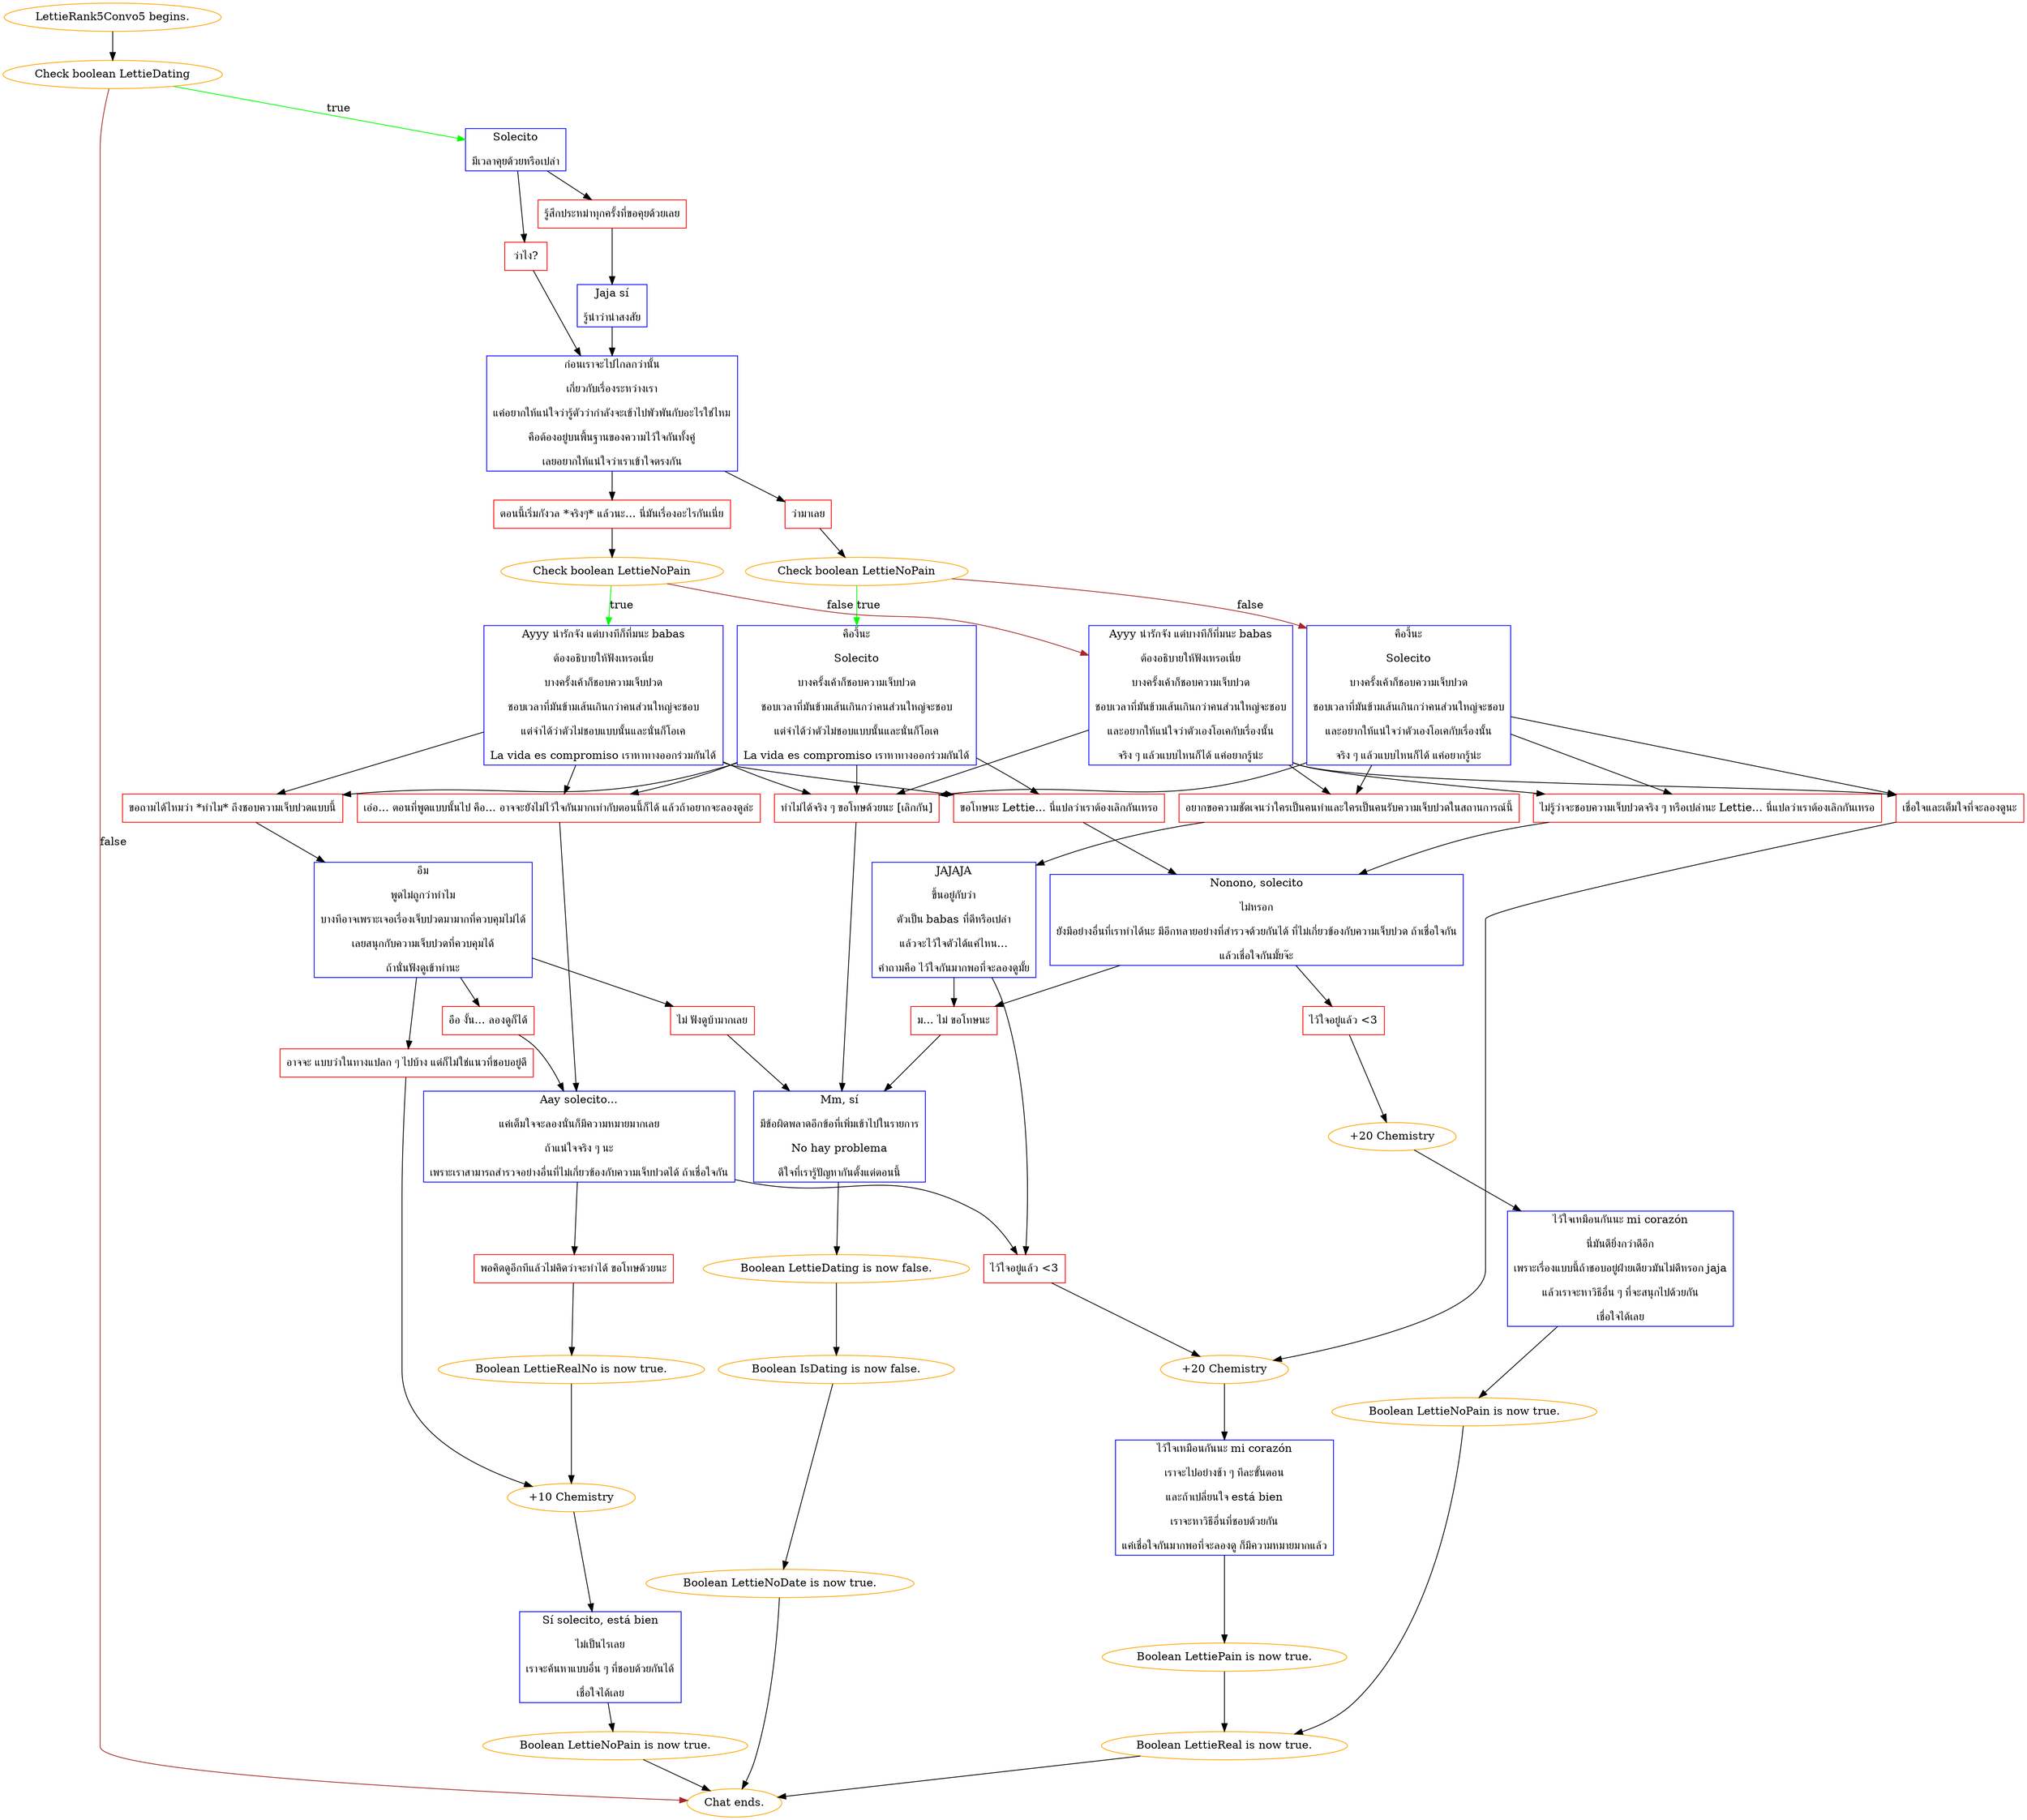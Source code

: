digraph {
	"LettieRank5Convo5 begins." [color=orange];
		"LettieRank5Convo5 begins." -> j2659188471;
	j2659188471 [label="Check boolean LettieDating",color=orange];
		j2659188471 -> j3803341523 [label=true,color=green];
		j2659188471 -> "Chat ends." [label=false,color=brown];
	j3803341523 [label="Solecito
มีเวลาคุยด้วยหรือเปล่า",shape=box,color=blue];
		j3803341523 -> j1455902706;
		j3803341523 -> j1046476555;
	"Chat ends." [color=orange];
	j1455902706 [label="ว่าไง?",shape=box,color=red];
		j1455902706 -> j1693757481;
	j1046476555 [label="รู้สึกประหม่าทุกครั้งที่ขอคุยด้วยเลย",shape=box,color=red];
		j1046476555 -> j3096910563;
	j1693757481 [label="ก่อนเราจะไปไกลกว่านั้น
เกี่ยวกับเรื่องระหว่างเรา
แค่อยากให้แน่ใจว่ารู้ตัวว่ากำลังจะเข้าไปพัวพันกับอะไรใช่ไหม
คือต้องอยู่บนพื้นฐานของความไว้ใจกันทั้งคู่
เลยอยากให้แน่ใจว่าเราเข้าใจตรงกัน",shape=box,color=blue];
		j1693757481 -> j1979575952;
		j1693757481 -> j2093096226;
	j3096910563 [label="Jaja sí
รู้น่าว่าน่าสงสัย",shape=box,color=blue];
		j3096910563 -> j1693757481;
	j1979575952 [label="ว่ามาเลย",shape=box,color=red];
		j1979575952 -> j3478675834;
	j2093096226 [label="ตอนนี้เริ่มกังวล *จริงๆ* แล้วนะ... นี่มันเรื่องอะไรกันเนี่ย",shape=box,color=red];
		j2093096226 -> j1381516603;
	j3478675834 [label="Check boolean LettieNoPain",color=orange];
		j3478675834 -> j2105220964 [label=true,color=green];
		j3478675834 -> j4219648526 [label=false,color=brown];
	j1381516603 [label="Check boolean LettieNoPain",color=orange];
		j1381516603 -> j3898492382 [label=true,color=green];
		j1381516603 -> j718728558 [label=false,color=brown];
	j2105220964 [label="คืองี้นะ
Solecito
บางครั้งเค้าก็ชอบความเจ็บปวด
ชอบเวลาที่มันข้ามเส้นเกินกว่าคนส่วนใหญ่จะชอบ
แต่จำได้ว่าตัวไม่ชอบแบบนั้นและนั่นก็โอเค
La vida es compromiso เราหาทางออกร่วมกันได้",shape=box,color=blue];
		j2105220964 -> j2518615495;
		j2105220964 -> j311150617;
		j2105220964 -> j2281408524;
		j2105220964 -> j814702481;
	j4219648526 [label="คืองี้นะ
Solecito
บางครั้งเค้าก็ชอบความเจ็บปวด
ชอบเวลาที่มันข้ามเส้นเกินกว่าคนส่วนใหญ่จะชอบ
และอยากให้แน่ใจว่าตัวเองโอเคกับเรื่องนั้น
จริง ๆ แล้วแบบไหนก็ได้ แค่อยากรู้น่ะ",shape=box,color=blue];
		j4219648526 -> j814702481;
		j4219648526 -> j2262579312;
		j4219648526 -> j3659523914;
		j4219648526 -> j1313417059;
	j3898492382 [label="Ayyy น่ารักจัง แต่บางทีก็ทึ่มนะ babas
ต้องอธิบายให้ฟังเหรอเนี่ย
บางครั้งเค้าก็ชอบความเจ็บปวด
ชอบเวลาที่มันข้ามเส้นเกินกว่าคนส่วนใหญ่จะชอบ
แต่จำได้ว่าตัวไม่ชอบแบบนั้นและนั่นก็โอเค
La vida es compromiso เราหาทางออกร่วมกันได้",shape=box,color=blue];
		j3898492382 -> j2518615495;
		j3898492382 -> j311150617;
		j3898492382 -> j2281408524;
		j3898492382 -> j814702481;
	j718728558 [label="Ayyy น่ารักจัง แต่บางทีก็ทึ่มนะ babas
ต้องอธิบายให้ฟังเหรอเนี่ย
บางครั้งเค้าก็ชอบความเจ็บปวด
ชอบเวลาที่มันข้ามเส้นเกินกว่าคนส่วนใหญ่จะชอบ
และอยากให้แน่ใจว่าตัวเองโอเคกับเรื่องนั้น
จริง ๆ แล้วแบบไหนก็ได้ แค่อยากรู้น่ะ",shape=box,color=blue];
		j718728558 -> j814702481;
		j718728558 -> j2262579312;
		j718728558 -> j3659523914;
		j718728558 -> j1313417059;
	j2518615495 [label="ขอโทษนะ Lettie... นี่แปลว่าเราต้องเลิกกันเหรอ",shape=box,color=red];
		j2518615495 -> j2114706017;
	j311150617 [label="เอ่อ... ตอนที่พูดแบบนั้นไป คือ... อาจจะยังไม่ไว้ใจกันมากเท่ากับตอนนี้ก็ได้ แล้วถ้าอยากจะลองดูล่ะ",shape=box,color=red];
		j311150617 -> j3782924043;
	j2281408524 [label="ขอถามได้ไหมว่า *ทำไม* ถึงชอบความเจ็บปวดแบบนี้",shape=box,color=red];
		j2281408524 -> j3081383728;
	j814702481 [label="ทำไม่ได้จริง ๆ ขอโทษด้วยนะ [เลิกกัน]",shape=box,color=red];
		j814702481 -> j4269504692;
	j2262579312 [label="อยากขอความชัดเจนว่าใครเป็นคนทำและใครเป็นคนรับความเจ็บปวดในสถานการณ์นี้",shape=box,color=red];
		j2262579312 -> j2829686064;
	j3659523914 [label="เชื่อใจและเต็มใจที่จะลองดูนะ",shape=box,color=red];
		j3659523914 -> j2916964914;
	j1313417059 [label="ไม่รู้ว่าจะชอบความเจ็บปวดจริง ๆ หรือเปล่านะ Lettie... นี่แปลว่าเราต้องเลิกกันเหรอ",shape=box,color=red];
		j1313417059 -> j2114706017;
	j2114706017 [label="Nonono, solecito
ไม่หรอก
ยังมีอย่างอื่นที่เราทำได้นะ มีอีกหลายอย่างที่สำรวจด้วยกันได้ ที่ไม่เกี่ยวข้องกับความเจ็บปวด ถ้าเชื่อใจกัน
แล้วเชื่อใจกันมั้ยจ๊ะ",shape=box,color=blue];
		j2114706017 -> j3224396046;
		j2114706017 -> j2190943314;
	j3782924043 [label="Aay solecito...
แค่เต็มใจจะลองนั่นก็มีความหมายมากเลย
ถ้าแน่ใจจริง ๆ นะ
เพราะเราสามารถสำรวจอย่างอื่นที่ไม่เกี่ยวข้องกับความเจ็บปวดได้ ถ้าเชื่อใจกัน",shape=box,color=blue];
		j3782924043 -> j1866960831;
		j3782924043 -> j3470514939;
	j3081383728 [label="อืม
พูดไม่ถูกว่าทำไม
บางทีอาจเพราะเจอเรื่องเจ็บปวดมามากที่ควบคุมไม่ได้
เลยสนุกกับความเจ็บปวดที่ควบคุมได้
ถ้านั่นฟังดูเข้าท่านะ",shape=box,color=blue];
		j3081383728 -> j3027158604;
		j3081383728 -> j112009445;
		j3081383728 -> j1195071351;
	j4269504692 [label="Mm, sí
มีข้อผิดพลาดอีกข้อที่เพิ่มเข้าไปในรายการ
No hay problema
ดีใจที่เรารู้ปัญหากันตั้งแต่ตอนนี้",shape=box,color=blue];
		j4269504692 -> j2548450594;
	j2829686064 [label="JAJAJA
ขึ้นอยู่กับว่า
ตัวเป็น babas ที่ดีหรือเปล่า
แล้วจะไว้ใจตัวได้แค่ไหน...
คำถามคือ ไว้ใจกันมากพอที่จะลองดูมั้ย",shape=box,color=blue];
		j2829686064 -> j1866960831;
		j2829686064 -> j2190943314;
	j2916964914 [label="+20 Chemistry",color=orange];
		j2916964914 -> j1511219114;
	j3224396046 [label="ไว้ใจอยู่แล้ว <3",shape=box,color=red];
		j3224396046 -> j1251180658;
	j2190943314 [label="ม... ไม่ ขอโทษนะ",shape=box,color=red];
		j2190943314 -> j4269504692;
	j1866960831 [label="ไว้ใจอยู่แล้ว <3",shape=box,color=red];
		j1866960831 -> j2916964914;
	j3470514939 [label="พอคิดดูอีกทีแล้วไม่คิดว่าจะทำได้ ขอโทษด้วยนะ",shape=box,color=red];
		j3470514939 -> j3671193453;
	j3027158604 [label="อือ งั้น... ลองดูก็ได้",shape=box,color=red];
		j3027158604 -> j3782924043;
	j112009445 [label="อาจจะ แบบว่าในทางแปลก ๆ ไปบ้าง แต่ก็ไม่ใช่แนวที่ชอบอยู่ดี",shape=box,color=red];
		j112009445 -> j3719990638;
	j1195071351 [label="ไม่ ฟังดูบ้ามากเลย",shape=box,color=red];
		j1195071351 -> j4269504692;
	j2548450594 [label="Boolean LettieDating is now false.",color=orange];
		j2548450594 -> j4086907321;
	j1511219114 [label="ไว้ใจเหมือนกันนะ mi corazón
เราจะไปอย่างช้า ๆ ทีละขั้นตอน
และถ้าเปลี่ยนใจ está bien
เราจะหาวิธีอื่นที่ชอบด้วยกัน
แค่เชื่อใจกันมากพอที่จะลองดู ก็มีความหมายมากแล้ว",shape=box,color=blue];
		j1511219114 -> j482436665;
	j1251180658 [label="+20 Chemistry",color=orange];
		j1251180658 -> j1232568126;
	j3671193453 [label="Boolean LettieRealNo is now true.",color=orange];
		j3671193453 -> j3719990638;
	j3719990638 [label="+10 Chemistry",color=orange];
		j3719990638 -> j2486846600;
	j4086907321 [label="Boolean IsDating is now false.",color=orange];
		j4086907321 -> j2703113057;
	j482436665 [label="Boolean LettiePain is now true.",color=orange];
		j482436665 -> j1472871842;
	j1232568126 [label="ไว้ใจเหมือนกันนะ mi corazón
นี่มันดียิ่งกว่าดีอีก
เพราะเรื่องแบบนี้ถ้าชอบอยู่ฝ่ายเดียวมันไม่ดีหรอก jaja
แล้วเราจะหาวิธีอื่น ๆ ที่จะสนุกไปด้วยกัน
เชื่อใจได้เลย",shape=box,color=blue];
		j1232568126 -> j1979783562;
	j2486846600 [label="Sí solecito, está bien
ไม่เป็นไรเลย
เราจะค้นหาแบบอื่น ๆ ที่ชอบด้วยกันได้
เชื่อใจได้เลย",shape=box,color=blue];
		j2486846600 -> j1152979255;
	j2703113057 [label="Boolean LettieNoDate is now true.",color=orange];
		j2703113057 -> "Chat ends.";
	j1472871842 [label="Boolean LettieReal is now true.",color=orange];
		j1472871842 -> "Chat ends.";
	j1979783562 [label="Boolean LettieNoPain is now true.",color=orange];
		j1979783562 -> j1472871842;
	j1152979255 [label="Boolean LettieNoPain is now true.",color=orange];
		j1152979255 -> "Chat ends.";
}